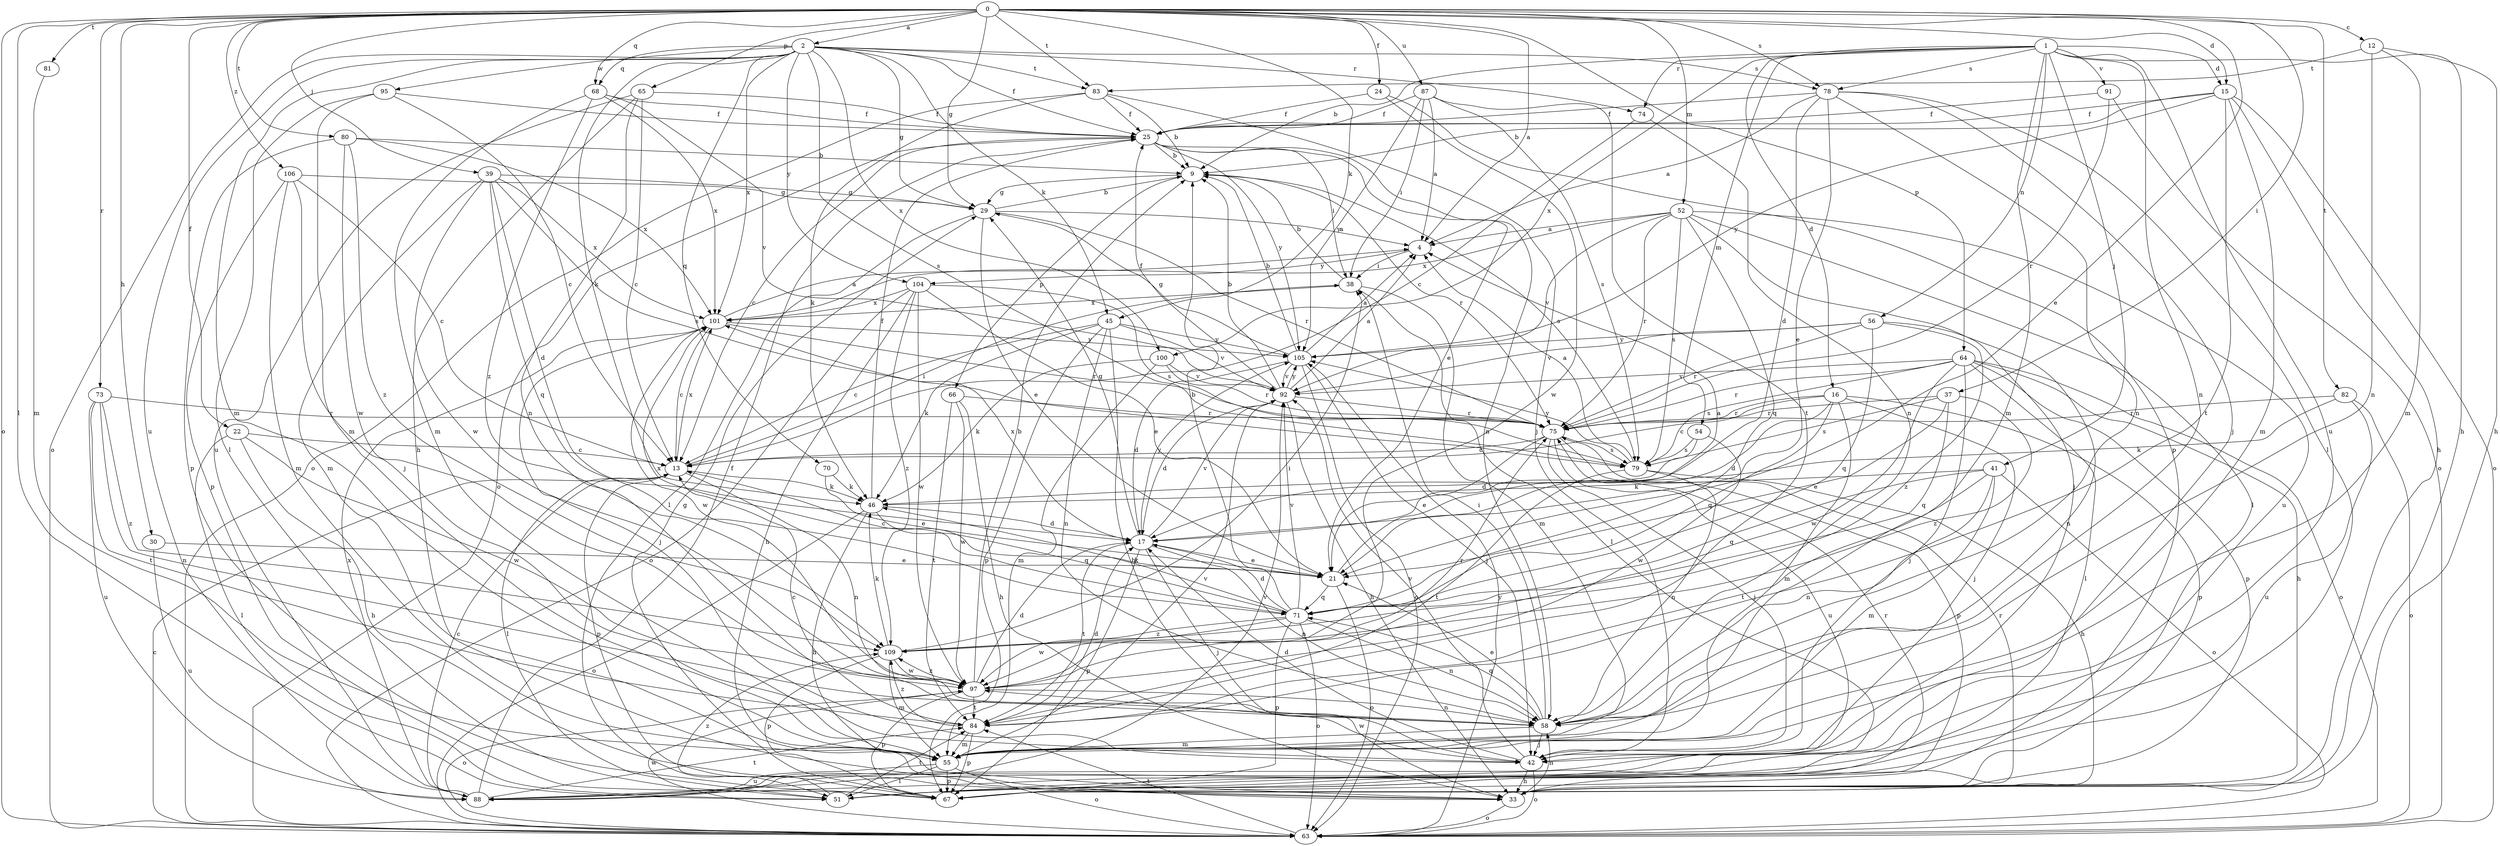 strict digraph  {
0;
1;
2;
4;
9;
12;
13;
15;
16;
17;
21;
22;
24;
25;
29;
30;
33;
37;
38;
39;
41;
42;
45;
46;
51;
52;
54;
55;
56;
58;
63;
64;
65;
66;
67;
68;
70;
71;
73;
74;
75;
78;
79;
80;
81;
82;
83;
84;
87;
88;
91;
92;
95;
97;
100;
101;
104;
105;
106;
109;
0 -> 2  [label=a];
0 -> 4  [label=a];
0 -> 12  [label=c];
0 -> 15  [label=d];
0 -> 21  [label=e];
0 -> 22  [label=f];
0 -> 24  [label=f];
0 -> 29  [label=g];
0 -> 30  [label=h];
0 -> 37  [label=i];
0 -> 39  [label=j];
0 -> 45  [label=k];
0 -> 51  [label=l];
0 -> 52  [label=m];
0 -> 63  [label=o];
0 -> 64  [label=p];
0 -> 65  [label=p];
0 -> 68  [label=q];
0 -> 73  [label=r];
0 -> 78  [label=s];
0 -> 80  [label=t];
0 -> 81  [label=t];
0 -> 82  [label=t];
0 -> 83  [label=t];
0 -> 87  [label=u];
0 -> 106  [label=z];
1 -> 9  [label=b];
1 -> 15  [label=d];
1 -> 16  [label=d];
1 -> 33  [label=h];
1 -> 41  [label=j];
1 -> 54  [label=m];
1 -> 55  [label=m];
1 -> 56  [label=n];
1 -> 58  [label=n];
1 -> 74  [label=r];
1 -> 78  [label=s];
1 -> 88  [label=u];
1 -> 91  [label=v];
1 -> 100  [label=x];
2 -> 25  [label=f];
2 -> 29  [label=g];
2 -> 45  [label=k];
2 -> 46  [label=k];
2 -> 55  [label=m];
2 -> 63  [label=o];
2 -> 68  [label=q];
2 -> 70  [label=q];
2 -> 74  [label=r];
2 -> 78  [label=s];
2 -> 79  [label=s];
2 -> 83  [label=t];
2 -> 88  [label=u];
2 -> 95  [label=w];
2 -> 100  [label=x];
2 -> 101  [label=x];
2 -> 104  [label=y];
4 -> 38  [label=i];
4 -> 104  [label=y];
9 -> 29  [label=g];
9 -> 66  [label=p];
9 -> 75  [label=r];
9 -> 79  [label=s];
12 -> 33  [label=h];
12 -> 55  [label=m];
12 -> 58  [label=n];
12 -> 83  [label=t];
13 -> 38  [label=i];
13 -> 46  [label=k];
13 -> 51  [label=l];
13 -> 58  [label=n];
13 -> 67  [label=p];
13 -> 101  [label=x];
15 -> 9  [label=b];
15 -> 25  [label=f];
15 -> 33  [label=h];
15 -> 55  [label=m];
15 -> 63  [label=o];
15 -> 84  [label=t];
15 -> 105  [label=y];
16 -> 13  [label=c];
16 -> 17  [label=d];
16 -> 42  [label=j];
16 -> 55  [label=m];
16 -> 67  [label=p];
16 -> 71  [label=q];
16 -> 75  [label=r];
17 -> 21  [label=e];
17 -> 29  [label=g];
17 -> 42  [label=j];
17 -> 58  [label=n];
17 -> 67  [label=p];
17 -> 84  [label=t];
17 -> 92  [label=v];
17 -> 101  [label=x];
17 -> 105  [label=y];
21 -> 4  [label=a];
21 -> 13  [label=c];
21 -> 63  [label=o];
21 -> 71  [label=q];
22 -> 13  [label=c];
22 -> 33  [label=h];
22 -> 51  [label=l];
22 -> 97  [label=w];
24 -> 25  [label=f];
24 -> 67  [label=p];
24 -> 97  [label=w];
25 -> 9  [label=b];
25 -> 13  [label=c];
25 -> 21  [label=e];
25 -> 38  [label=i];
25 -> 58  [label=n];
25 -> 63  [label=o];
25 -> 105  [label=y];
29 -> 4  [label=a];
29 -> 9  [label=b];
29 -> 21  [label=e];
29 -> 51  [label=l];
29 -> 75  [label=r];
30 -> 21  [label=e];
30 -> 88  [label=u];
33 -> 58  [label=n];
33 -> 63  [label=o];
33 -> 75  [label=r];
37 -> 21  [label=e];
37 -> 71  [label=q];
37 -> 75  [label=r];
37 -> 79  [label=s];
37 -> 109  [label=z];
38 -> 9  [label=b];
38 -> 51  [label=l];
38 -> 55  [label=m];
38 -> 101  [label=x];
39 -> 17  [label=d];
39 -> 29  [label=g];
39 -> 55  [label=m];
39 -> 71  [label=q];
39 -> 79  [label=s];
39 -> 97  [label=w];
39 -> 101  [label=x];
41 -> 46  [label=k];
41 -> 55  [label=m];
41 -> 58  [label=n];
41 -> 63  [label=o];
41 -> 71  [label=q];
41 -> 84  [label=t];
42 -> 17  [label=d];
42 -> 33  [label=h];
42 -> 63  [label=o];
42 -> 92  [label=v];
42 -> 97  [label=w];
45 -> 13  [label=c];
45 -> 33  [label=h];
45 -> 46  [label=k];
45 -> 58  [label=n];
45 -> 67  [label=p];
45 -> 92  [label=v];
45 -> 105  [label=y];
46 -> 17  [label=d];
46 -> 25  [label=f];
46 -> 33  [label=h];
46 -> 63  [label=o];
46 -> 71  [label=q];
51 -> 75  [label=r];
51 -> 84  [label=t];
51 -> 109  [label=z];
52 -> 4  [label=a];
52 -> 42  [label=j];
52 -> 51  [label=l];
52 -> 71  [label=q];
52 -> 75  [label=r];
52 -> 79  [label=s];
52 -> 88  [label=u];
52 -> 92  [label=v];
52 -> 101  [label=x];
54 -> 17  [label=d];
54 -> 79  [label=s];
54 -> 97  [label=w];
55 -> 51  [label=l];
55 -> 63  [label=o];
55 -> 67  [label=p];
55 -> 88  [label=u];
55 -> 92  [label=v];
56 -> 58  [label=n];
56 -> 71  [label=q];
56 -> 75  [label=r];
56 -> 92  [label=v];
56 -> 105  [label=y];
56 -> 109  [label=z];
58 -> 21  [label=e];
58 -> 38  [label=i];
58 -> 42  [label=j];
58 -> 55  [label=m];
58 -> 71  [label=q];
63 -> 13  [label=c];
63 -> 84  [label=t];
63 -> 97  [label=w];
63 -> 105  [label=y];
64 -> 33  [label=h];
64 -> 42  [label=j];
64 -> 51  [label=l];
64 -> 63  [label=o];
64 -> 67  [label=p];
64 -> 75  [label=r];
64 -> 79  [label=s];
64 -> 92  [label=v];
64 -> 97  [label=w];
65 -> 13  [label=c];
65 -> 25  [label=f];
65 -> 33  [label=h];
65 -> 58  [label=n];
65 -> 88  [label=u];
66 -> 33  [label=h];
66 -> 75  [label=r];
66 -> 84  [label=t];
66 -> 97  [label=w];
67 -> 29  [label=g];
68 -> 25  [label=f];
68 -> 55  [label=m];
68 -> 92  [label=v];
68 -> 101  [label=x];
68 -> 109  [label=z];
70 -> 21  [label=e];
70 -> 46  [label=k];
71 -> 9  [label=b];
71 -> 17  [label=d];
71 -> 46  [label=k];
71 -> 58  [label=n];
71 -> 63  [label=o];
71 -> 67  [label=p];
71 -> 92  [label=v];
71 -> 97  [label=w];
71 -> 101  [label=x];
71 -> 109  [label=z];
73 -> 58  [label=n];
73 -> 75  [label=r];
73 -> 84  [label=t];
73 -> 88  [label=u];
73 -> 109  [label=z];
74 -> 13  [label=c];
74 -> 58  [label=n];
75 -> 13  [label=c];
75 -> 21  [label=e];
75 -> 42  [label=j];
75 -> 67  [label=p];
75 -> 79  [label=s];
75 -> 88  [label=u];
78 -> 4  [label=a];
78 -> 17  [label=d];
78 -> 21  [label=e];
78 -> 25  [label=f];
78 -> 42  [label=j];
78 -> 51  [label=l];
78 -> 58  [label=n];
79 -> 4  [label=a];
79 -> 33  [label=h];
79 -> 58  [label=n];
79 -> 84  [label=t];
79 -> 105  [label=y];
80 -> 9  [label=b];
80 -> 67  [label=p];
80 -> 97  [label=w];
80 -> 101  [label=x];
80 -> 109  [label=z];
81 -> 55  [label=m];
82 -> 46  [label=k];
82 -> 63  [label=o];
82 -> 75  [label=r];
82 -> 88  [label=u];
83 -> 9  [label=b];
83 -> 25  [label=f];
83 -> 42  [label=j];
83 -> 46  [label=k];
83 -> 63  [label=o];
84 -> 13  [label=c];
84 -> 17  [label=d];
84 -> 55  [label=m];
84 -> 67  [label=p];
84 -> 109  [label=z];
87 -> 4  [label=a];
87 -> 25  [label=f];
87 -> 38  [label=i];
87 -> 79  [label=s];
87 -> 84  [label=t];
87 -> 105  [label=y];
88 -> 13  [label=c];
88 -> 25  [label=f];
88 -> 84  [label=t];
88 -> 92  [label=v];
88 -> 101  [label=x];
91 -> 25  [label=f];
91 -> 63  [label=o];
91 -> 75  [label=r];
92 -> 4  [label=a];
92 -> 9  [label=b];
92 -> 17  [label=d];
92 -> 25  [label=f];
92 -> 33  [label=h];
92 -> 75  [label=r];
92 -> 105  [label=y];
95 -> 13  [label=c];
95 -> 25  [label=f];
95 -> 51  [label=l];
95 -> 55  [label=m];
97 -> 9  [label=b];
97 -> 17  [label=d];
97 -> 58  [label=n];
97 -> 63  [label=o];
97 -> 67  [label=p];
97 -> 75  [label=r];
97 -> 84  [label=t];
97 -> 109  [label=z];
100 -> 46  [label=k];
100 -> 55  [label=m];
100 -> 75  [label=r];
100 -> 92  [label=v];
101 -> 4  [label=a];
101 -> 13  [label=c];
101 -> 42  [label=j];
101 -> 75  [label=r];
101 -> 97  [label=w];
101 -> 105  [label=y];
104 -> 21  [label=e];
104 -> 33  [label=h];
104 -> 63  [label=o];
104 -> 79  [label=s];
104 -> 97  [label=w];
104 -> 101  [label=x];
104 -> 109  [label=z];
105 -> 4  [label=a];
105 -> 9  [label=b];
105 -> 17  [label=d];
105 -> 29  [label=g];
105 -> 42  [label=j];
105 -> 63  [label=o];
105 -> 92  [label=v];
106 -> 13  [label=c];
106 -> 29  [label=g];
106 -> 42  [label=j];
106 -> 55  [label=m];
106 -> 67  [label=p];
109 -> 38  [label=i];
109 -> 46  [label=k];
109 -> 55  [label=m];
109 -> 67  [label=p];
109 -> 97  [label=w];
}
